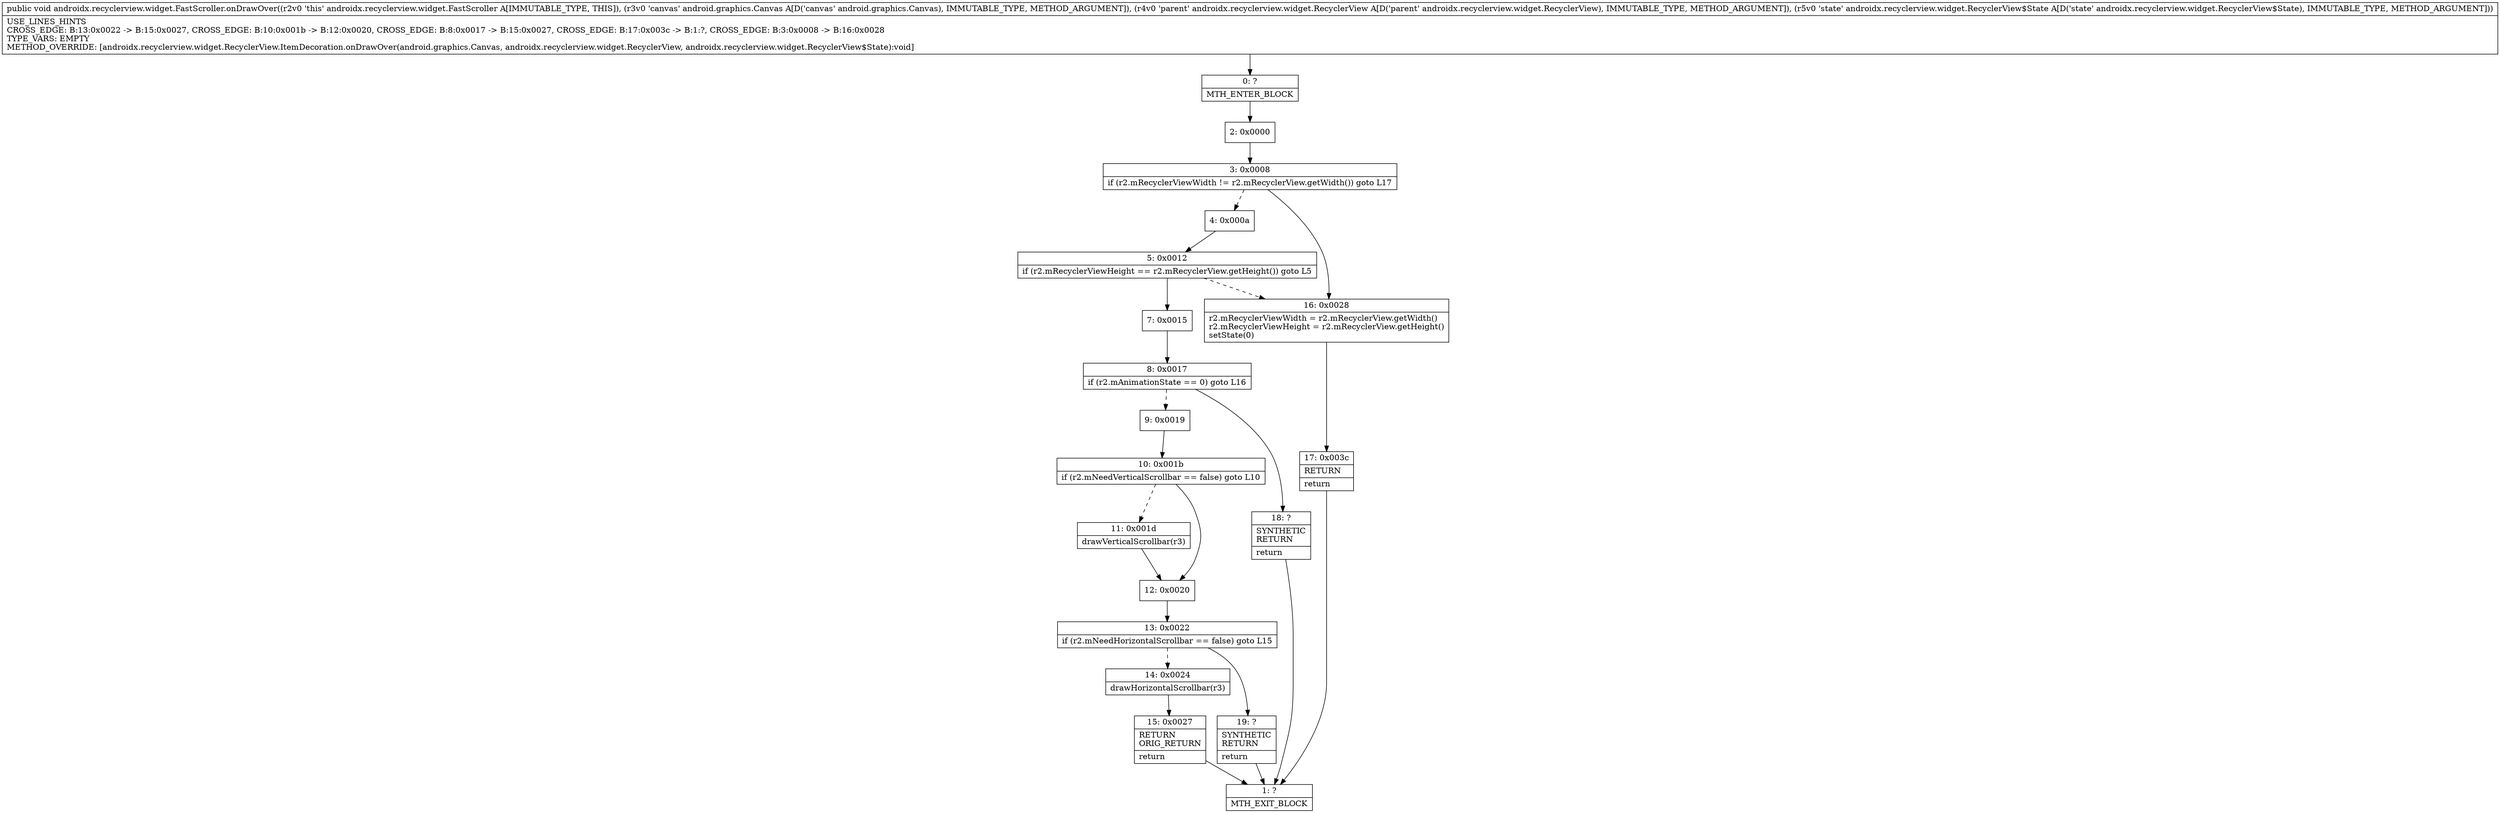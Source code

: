 digraph "CFG forandroidx.recyclerview.widget.FastScroller.onDrawOver(Landroid\/graphics\/Canvas;Landroidx\/recyclerview\/widget\/RecyclerView;Landroidx\/recyclerview\/widget\/RecyclerView$State;)V" {
Node_0 [shape=record,label="{0\:\ ?|MTH_ENTER_BLOCK\l}"];
Node_2 [shape=record,label="{2\:\ 0x0000}"];
Node_3 [shape=record,label="{3\:\ 0x0008|if (r2.mRecyclerViewWidth != r2.mRecyclerView.getWidth()) goto L17\l}"];
Node_4 [shape=record,label="{4\:\ 0x000a}"];
Node_5 [shape=record,label="{5\:\ 0x0012|if (r2.mRecyclerViewHeight == r2.mRecyclerView.getHeight()) goto L5\l}"];
Node_7 [shape=record,label="{7\:\ 0x0015}"];
Node_8 [shape=record,label="{8\:\ 0x0017|if (r2.mAnimationState == 0) goto L16\l}"];
Node_9 [shape=record,label="{9\:\ 0x0019}"];
Node_10 [shape=record,label="{10\:\ 0x001b|if (r2.mNeedVerticalScrollbar == false) goto L10\l}"];
Node_11 [shape=record,label="{11\:\ 0x001d|drawVerticalScrollbar(r3)\l}"];
Node_12 [shape=record,label="{12\:\ 0x0020}"];
Node_13 [shape=record,label="{13\:\ 0x0022|if (r2.mNeedHorizontalScrollbar == false) goto L15\l}"];
Node_14 [shape=record,label="{14\:\ 0x0024|drawHorizontalScrollbar(r3)\l}"];
Node_15 [shape=record,label="{15\:\ 0x0027|RETURN\lORIG_RETURN\l|return\l}"];
Node_1 [shape=record,label="{1\:\ ?|MTH_EXIT_BLOCK\l}"];
Node_19 [shape=record,label="{19\:\ ?|SYNTHETIC\lRETURN\l|return\l}"];
Node_18 [shape=record,label="{18\:\ ?|SYNTHETIC\lRETURN\l|return\l}"];
Node_16 [shape=record,label="{16\:\ 0x0028|r2.mRecyclerViewWidth = r2.mRecyclerView.getWidth()\lr2.mRecyclerViewHeight = r2.mRecyclerView.getHeight()\lsetState(0)\l}"];
Node_17 [shape=record,label="{17\:\ 0x003c|RETURN\l|return\l}"];
MethodNode[shape=record,label="{public void androidx.recyclerview.widget.FastScroller.onDrawOver((r2v0 'this' androidx.recyclerview.widget.FastScroller A[IMMUTABLE_TYPE, THIS]), (r3v0 'canvas' android.graphics.Canvas A[D('canvas' android.graphics.Canvas), IMMUTABLE_TYPE, METHOD_ARGUMENT]), (r4v0 'parent' androidx.recyclerview.widget.RecyclerView A[D('parent' androidx.recyclerview.widget.RecyclerView), IMMUTABLE_TYPE, METHOD_ARGUMENT]), (r5v0 'state' androidx.recyclerview.widget.RecyclerView$State A[D('state' androidx.recyclerview.widget.RecyclerView$State), IMMUTABLE_TYPE, METHOD_ARGUMENT]))  | USE_LINES_HINTS\lCROSS_EDGE: B:13:0x0022 \-\> B:15:0x0027, CROSS_EDGE: B:10:0x001b \-\> B:12:0x0020, CROSS_EDGE: B:8:0x0017 \-\> B:15:0x0027, CROSS_EDGE: B:17:0x003c \-\> B:1:?, CROSS_EDGE: B:3:0x0008 \-\> B:16:0x0028\lTYPE_VARS: EMPTY\lMETHOD_OVERRIDE: [androidx.recyclerview.widget.RecyclerView.ItemDecoration.onDrawOver(android.graphics.Canvas, androidx.recyclerview.widget.RecyclerView, androidx.recyclerview.widget.RecyclerView$State):void]\l}"];
MethodNode -> Node_0;Node_0 -> Node_2;
Node_2 -> Node_3;
Node_3 -> Node_4[style=dashed];
Node_3 -> Node_16;
Node_4 -> Node_5;
Node_5 -> Node_7;
Node_5 -> Node_16[style=dashed];
Node_7 -> Node_8;
Node_8 -> Node_9[style=dashed];
Node_8 -> Node_18;
Node_9 -> Node_10;
Node_10 -> Node_11[style=dashed];
Node_10 -> Node_12;
Node_11 -> Node_12;
Node_12 -> Node_13;
Node_13 -> Node_14[style=dashed];
Node_13 -> Node_19;
Node_14 -> Node_15;
Node_15 -> Node_1;
Node_19 -> Node_1;
Node_18 -> Node_1;
Node_16 -> Node_17;
Node_17 -> Node_1;
}

